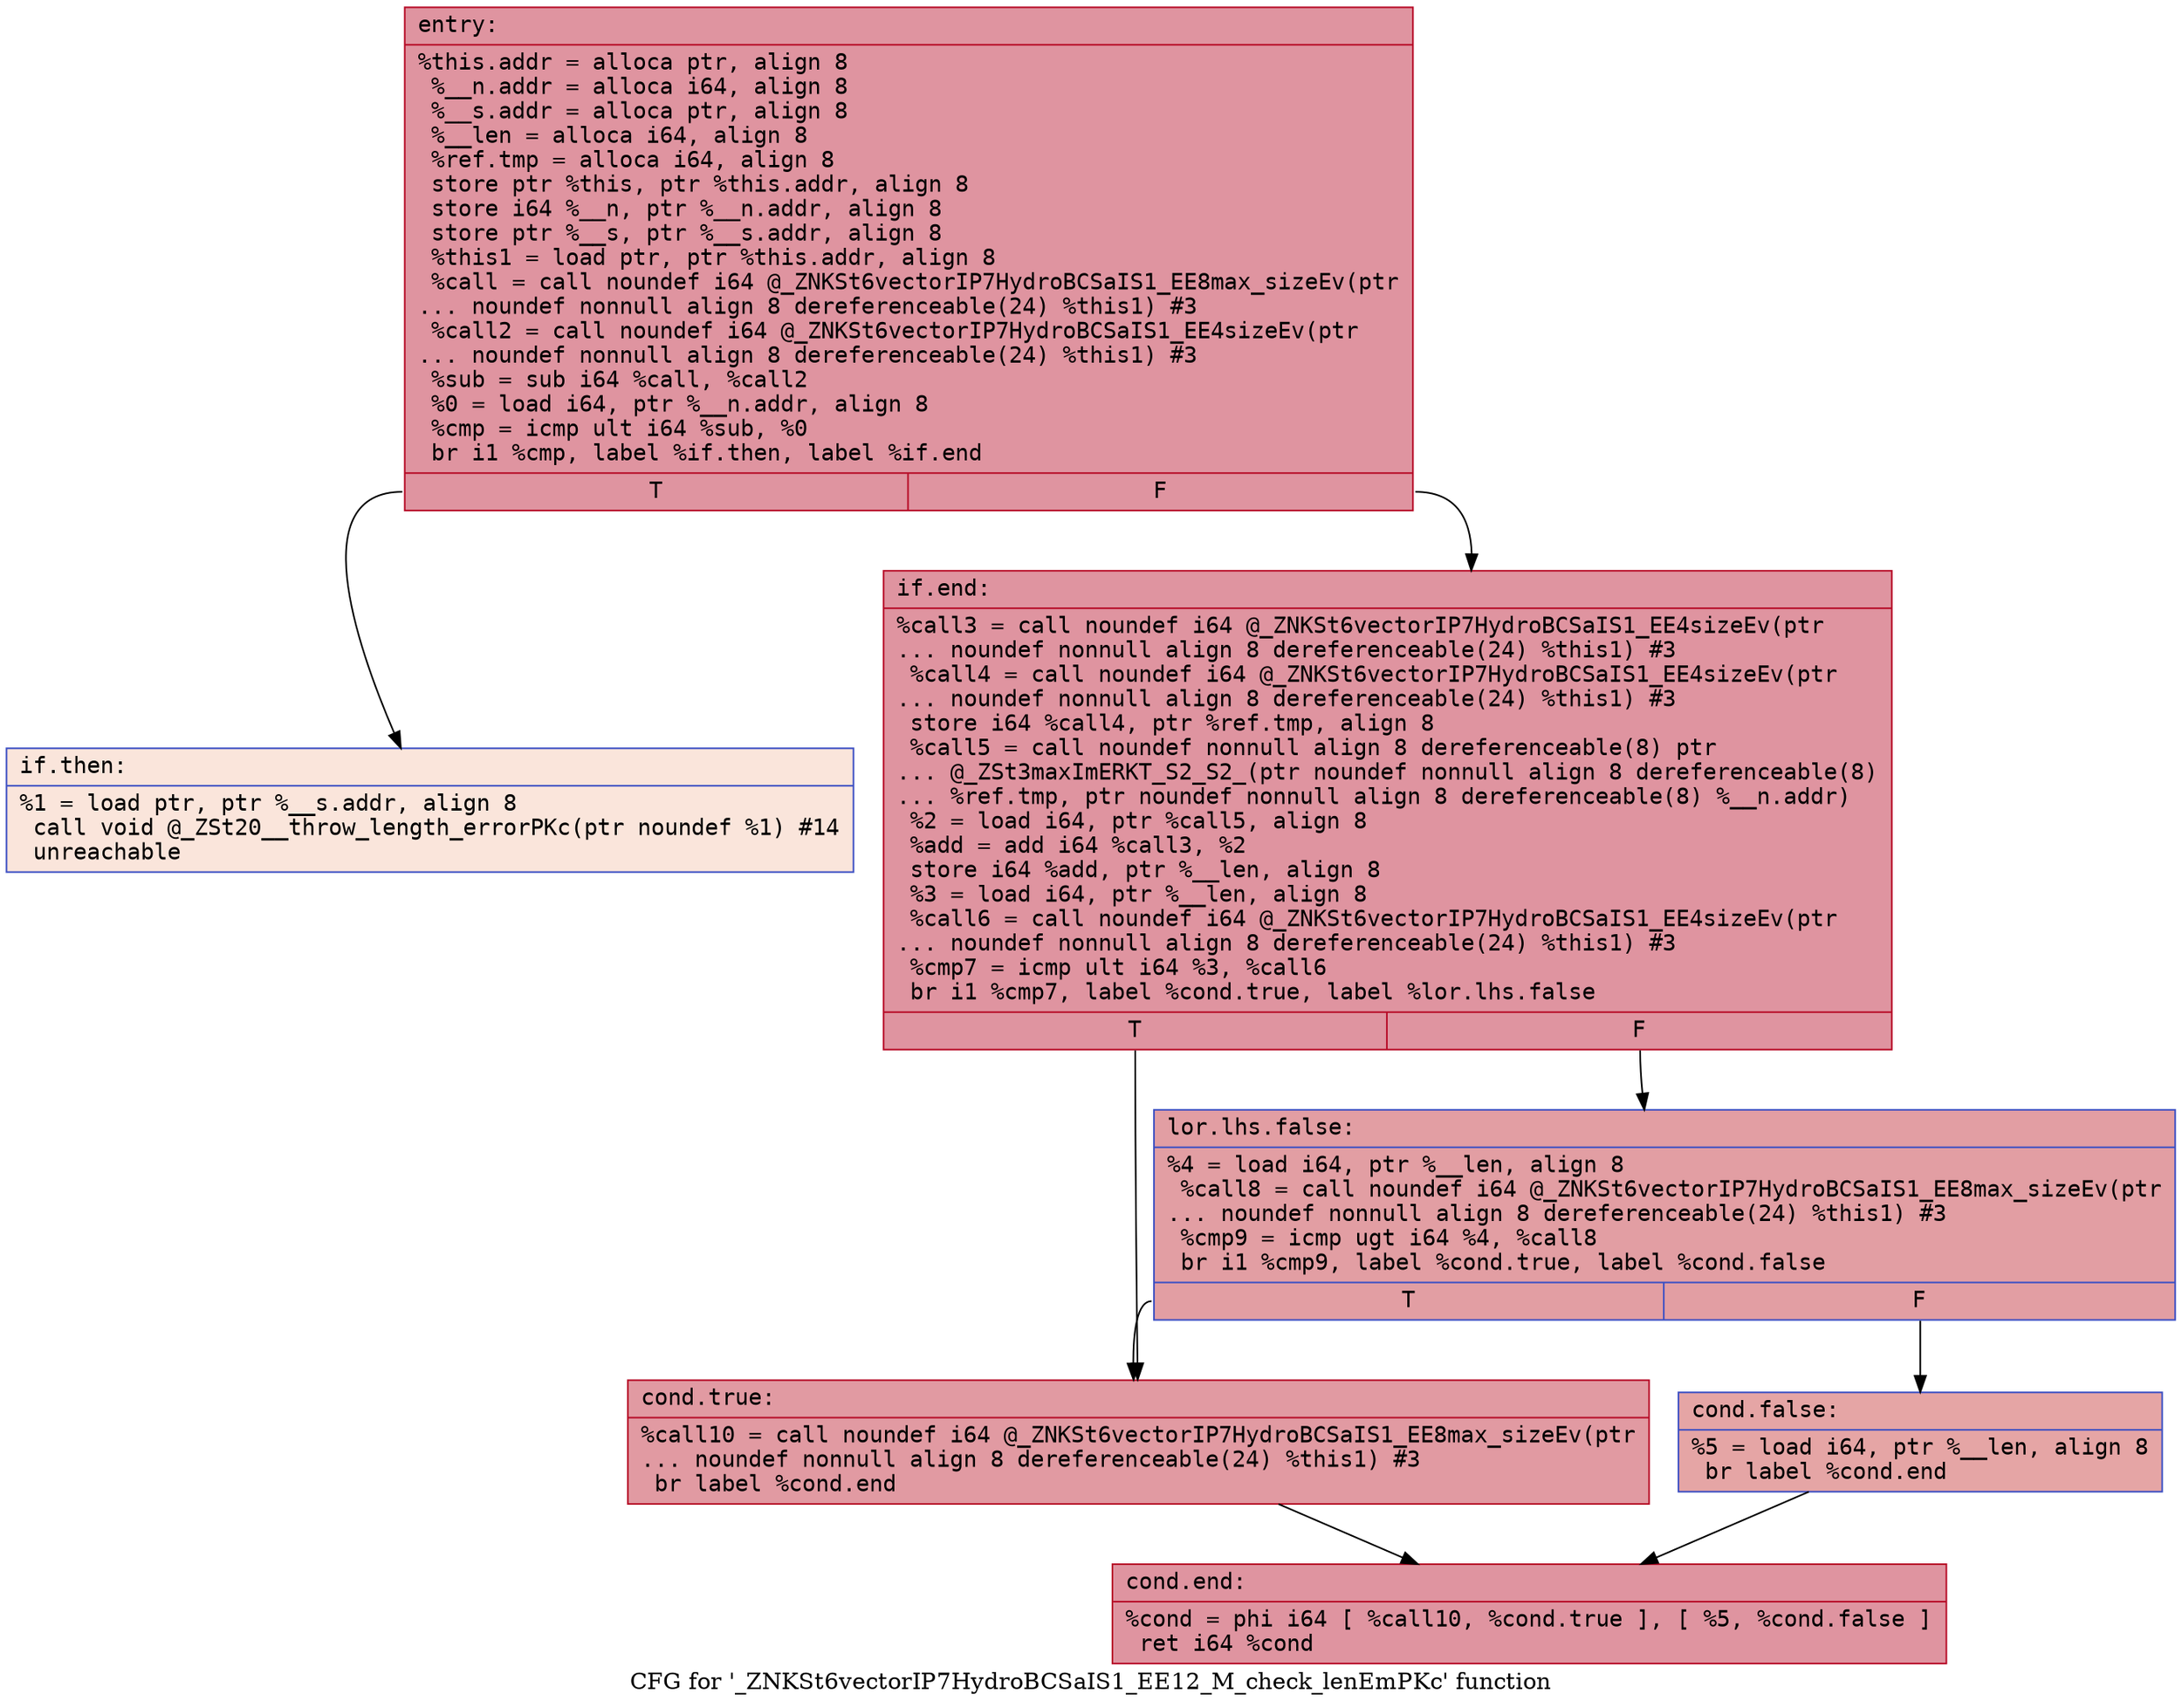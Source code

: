 digraph "CFG for '_ZNKSt6vectorIP7HydroBCSaIS1_EE12_M_check_lenEmPKc' function" {
	label="CFG for '_ZNKSt6vectorIP7HydroBCSaIS1_EE12_M_check_lenEmPKc' function";

	Node0x56186994d970 [shape=record,color="#b70d28ff", style=filled, fillcolor="#b70d2870" fontname="Courier",label="{entry:\l|  %this.addr = alloca ptr, align 8\l  %__n.addr = alloca i64, align 8\l  %__s.addr = alloca ptr, align 8\l  %__len = alloca i64, align 8\l  %ref.tmp = alloca i64, align 8\l  store ptr %this, ptr %this.addr, align 8\l  store i64 %__n, ptr %__n.addr, align 8\l  store ptr %__s, ptr %__s.addr, align 8\l  %this1 = load ptr, ptr %this.addr, align 8\l  %call = call noundef i64 @_ZNKSt6vectorIP7HydroBCSaIS1_EE8max_sizeEv(ptr\l... noundef nonnull align 8 dereferenceable(24) %this1) #3\l  %call2 = call noundef i64 @_ZNKSt6vectorIP7HydroBCSaIS1_EE4sizeEv(ptr\l... noundef nonnull align 8 dereferenceable(24) %this1) #3\l  %sub = sub i64 %call, %call2\l  %0 = load i64, ptr %__n.addr, align 8\l  %cmp = icmp ult i64 %sub, %0\l  br i1 %cmp, label %if.then, label %if.end\l|{<s0>T|<s1>F}}"];
	Node0x56186994d970:s0 -> Node0x56186994e5a0[tooltip="entry -> if.then\nProbability 0.00%" ];
	Node0x56186994d970:s1 -> Node0x56186994e610[tooltip="entry -> if.end\nProbability 100.00%" ];
	Node0x56186994e5a0 [shape=record,color="#3d50c3ff", style=filled, fillcolor="#f4c5ad70" fontname="Courier",label="{if.then:\l|  %1 = load ptr, ptr %__s.addr, align 8\l  call void @_ZSt20__throw_length_errorPKc(ptr noundef %1) #14\l  unreachable\l}"];
	Node0x56186994e610 [shape=record,color="#b70d28ff", style=filled, fillcolor="#b70d2870" fontname="Courier",label="{if.end:\l|  %call3 = call noundef i64 @_ZNKSt6vectorIP7HydroBCSaIS1_EE4sizeEv(ptr\l... noundef nonnull align 8 dereferenceable(24) %this1) #3\l  %call4 = call noundef i64 @_ZNKSt6vectorIP7HydroBCSaIS1_EE4sizeEv(ptr\l... noundef nonnull align 8 dereferenceable(24) %this1) #3\l  store i64 %call4, ptr %ref.tmp, align 8\l  %call5 = call noundef nonnull align 8 dereferenceable(8) ptr\l... @_ZSt3maxImERKT_S2_S2_(ptr noundef nonnull align 8 dereferenceable(8)\l... %ref.tmp, ptr noundef nonnull align 8 dereferenceable(8) %__n.addr)\l  %2 = load i64, ptr %call5, align 8\l  %add = add i64 %call3, %2\l  store i64 %add, ptr %__len, align 8\l  %3 = load i64, ptr %__len, align 8\l  %call6 = call noundef i64 @_ZNKSt6vectorIP7HydroBCSaIS1_EE4sizeEv(ptr\l... noundef nonnull align 8 dereferenceable(24) %this1) #3\l  %cmp7 = icmp ult i64 %3, %call6\l  br i1 %cmp7, label %cond.true, label %lor.lhs.false\l|{<s0>T|<s1>F}}"];
	Node0x56186994e610:s0 -> Node0x56186994f320[tooltip="if.end -> cond.true\nProbability 50.00%" ];
	Node0x56186994e610:s1 -> Node0x56186994f3d0[tooltip="if.end -> lor.lhs.false\nProbability 50.00%" ];
	Node0x56186994f3d0 [shape=record,color="#3d50c3ff", style=filled, fillcolor="#be242e70" fontname="Courier",label="{lor.lhs.false:\l|  %4 = load i64, ptr %__len, align 8\l  %call8 = call noundef i64 @_ZNKSt6vectorIP7HydroBCSaIS1_EE8max_sizeEv(ptr\l... noundef nonnull align 8 dereferenceable(24) %this1) #3\l  %cmp9 = icmp ugt i64 %4, %call8\l  br i1 %cmp9, label %cond.true, label %cond.false\l|{<s0>T|<s1>F}}"];
	Node0x56186994f3d0:s0 -> Node0x56186994f320[tooltip="lor.lhs.false -> cond.true\nProbability 50.00%" ];
	Node0x56186994f3d0:s1 -> Node0x56186994e380[tooltip="lor.lhs.false -> cond.false\nProbability 50.00%" ];
	Node0x56186994f320 [shape=record,color="#b70d28ff", style=filled, fillcolor="#bb1b2c70" fontname="Courier",label="{cond.true:\l|  %call10 = call noundef i64 @_ZNKSt6vectorIP7HydroBCSaIS1_EE8max_sizeEv(ptr\l... noundef nonnull align 8 dereferenceable(24) %this1) #3\l  br label %cond.end\l}"];
	Node0x56186994f320 -> Node0x56186994fba0[tooltip="cond.true -> cond.end\nProbability 100.00%" ];
	Node0x56186994e380 [shape=record,color="#3d50c3ff", style=filled, fillcolor="#c5333470" fontname="Courier",label="{cond.false:\l|  %5 = load i64, ptr %__len, align 8\l  br label %cond.end\l}"];
	Node0x56186994e380 -> Node0x56186994fba0[tooltip="cond.false -> cond.end\nProbability 100.00%" ];
	Node0x56186994fba0 [shape=record,color="#b70d28ff", style=filled, fillcolor="#b70d2870" fontname="Courier",label="{cond.end:\l|  %cond = phi i64 [ %call10, %cond.true ], [ %5, %cond.false ]\l  ret i64 %cond\l}"];
}

